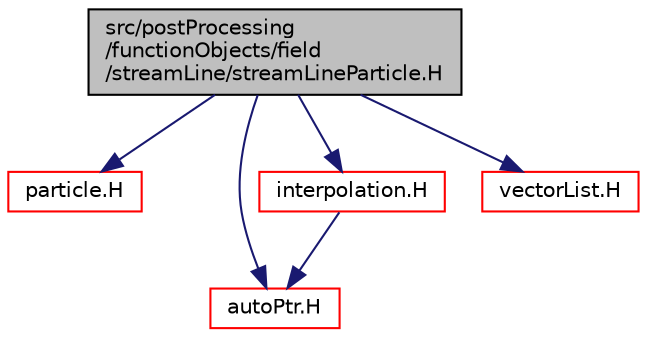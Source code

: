 digraph "src/postProcessing/functionObjects/field/streamLine/streamLineParticle.H"
{
  bgcolor="transparent";
  edge [fontname="Helvetica",fontsize="10",labelfontname="Helvetica",labelfontsize="10"];
  node [fontname="Helvetica",fontsize="10",shape=record];
  Node1 [label="src/postProcessing\l/functionObjects/field\l/streamLine/streamLineParticle.H",height=0.2,width=0.4,color="black", fillcolor="grey75", style="filled", fontcolor="black"];
  Node1 -> Node2 [color="midnightblue",fontsize="10",style="solid",fontname="Helvetica"];
  Node2 [label="particle.H",height=0.2,width=0.4,color="red",URL="$a06350.html"];
  Node1 -> Node3 [color="midnightblue",fontsize="10",style="solid",fontname="Helvetica"];
  Node3 [label="autoPtr.H",height=0.2,width=0.4,color="red",URL="$a08446.html"];
  Node1 -> Node4 [color="midnightblue",fontsize="10",style="solid",fontname="Helvetica"];
  Node4 [label="interpolation.H",height=0.2,width=0.4,color="red",URL="$a05952.html"];
  Node4 -> Node3 [color="midnightblue",fontsize="10",style="solid",fontname="Helvetica"];
  Node1 -> Node5 [color="midnightblue",fontsize="10",style="solid",fontname="Helvetica"];
  Node5 [label="vectorList.H",height=0.2,width=0.4,color="red",URL="$a09039.html"];
}
